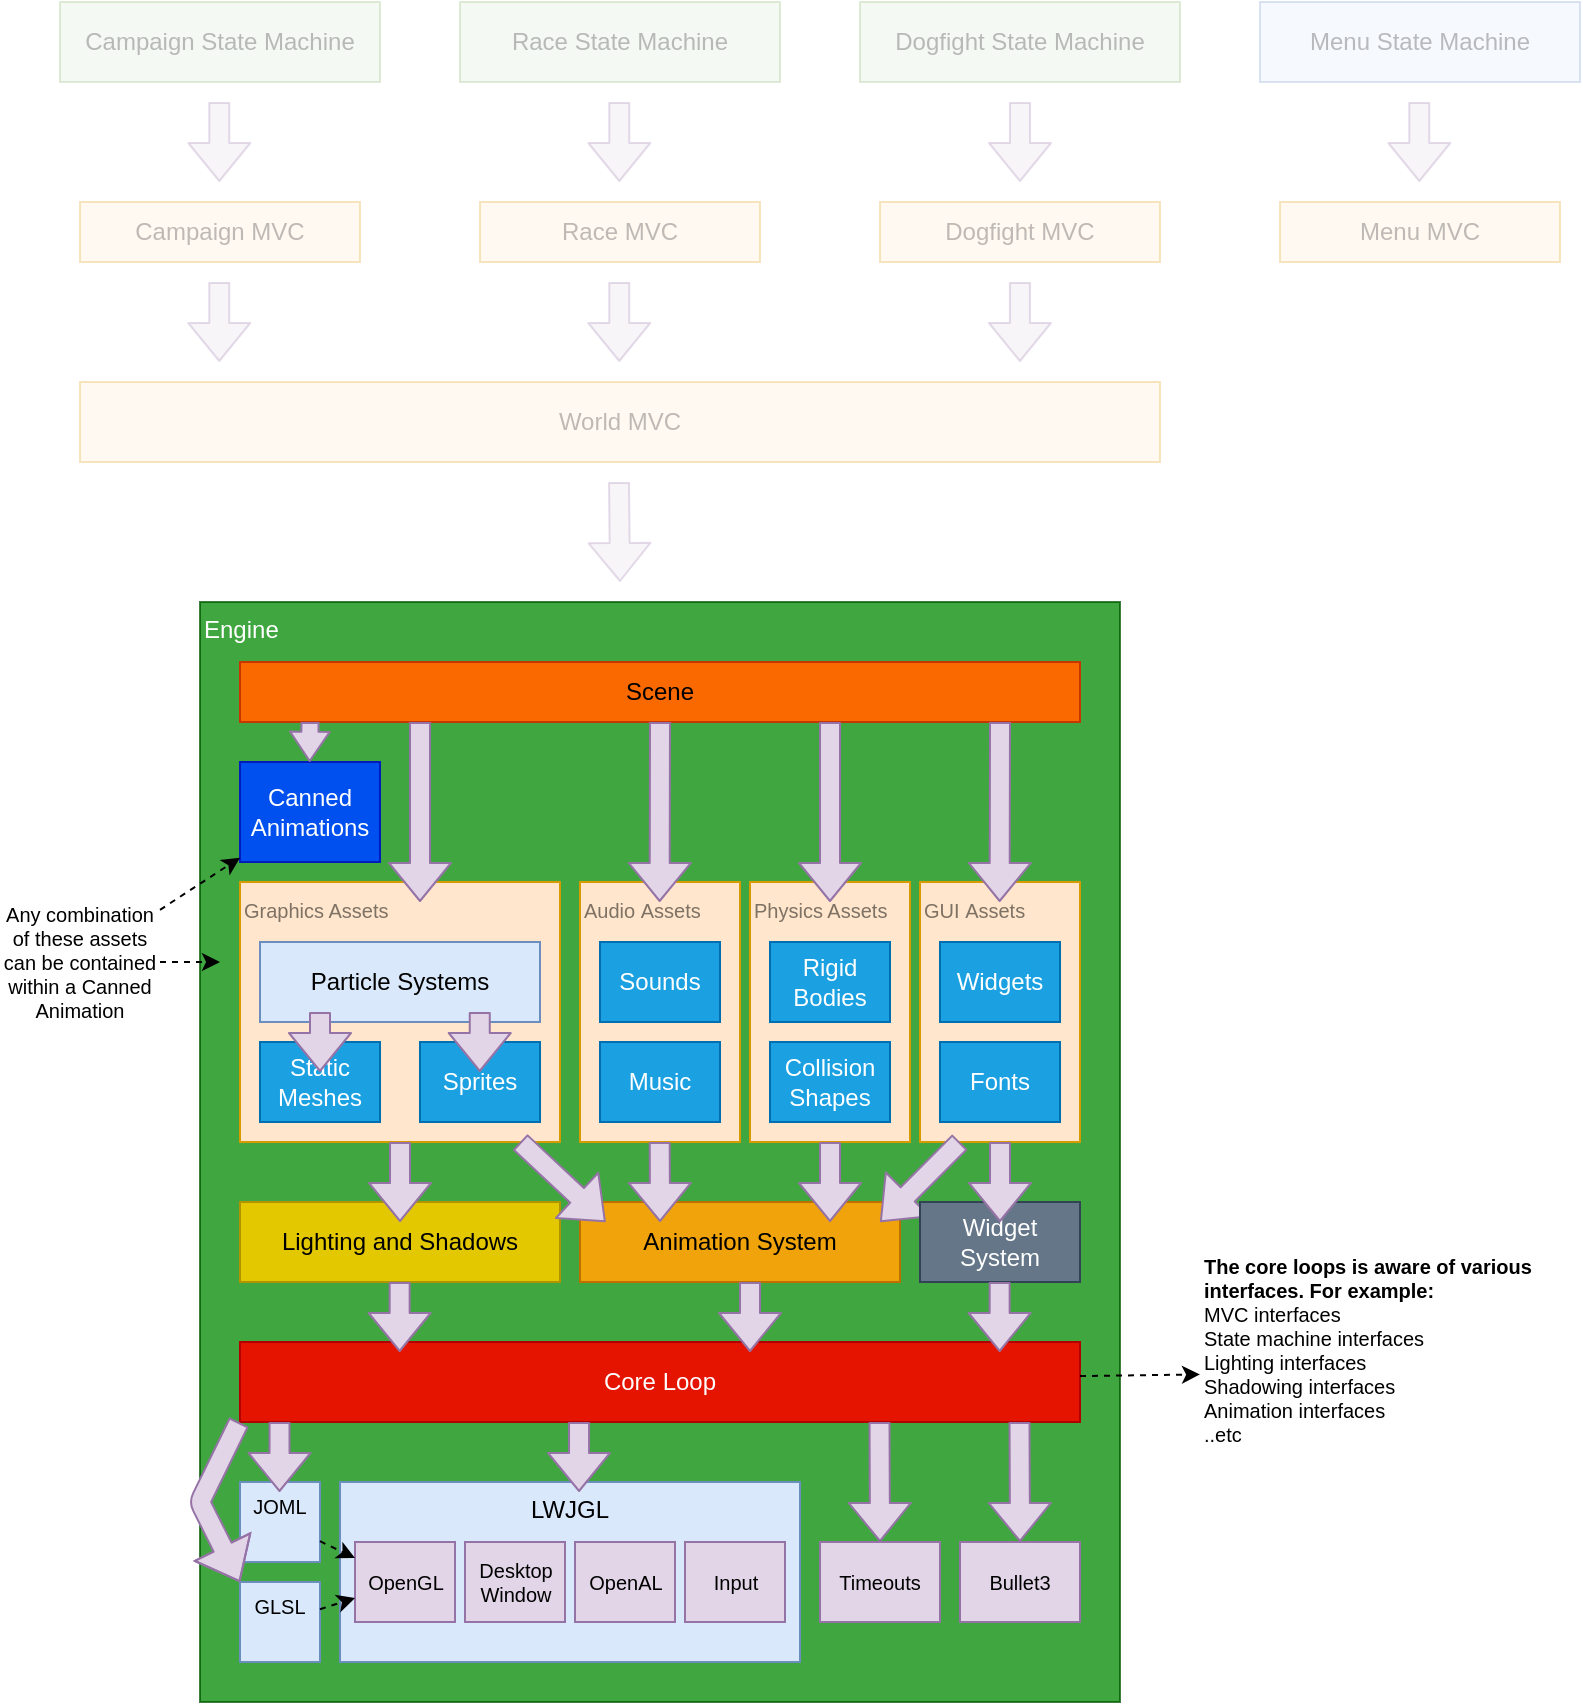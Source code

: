 <mxfile version="15.2.7" type="device"><diagram id="wMQfgEwa4ME4f0ZCR9j6" name="Page-1"><mxGraphModel dx="362" dy="269" grid="1" gridSize="10" guides="1" tooltips="1" connect="1" arrows="1" fold="1" page="1" pageScale="1" pageWidth="850" pageHeight="1100" math="0" shadow="0"><root><mxCell id="0"/><mxCell id="1" parent="0"/><mxCell id="sYKZOzXiH0Bxex339PH9-29" value="Engine" style="rounded=0;whiteSpace=wrap;html=1;fillColor=#008a00;strokeColor=#005700;verticalAlign=top;align=left;fontColor=#ffffff;opacity=75;" parent="1" vertex="1"><mxGeometry x="110" y="340" width="460" height="550" as="geometry"/></mxCell><mxCell id="sYKZOzXiH0Bxex339PH9-39" value="&lt;font style=&quot;font-size: 10px&quot;&gt;GUI&amp;nbsp;&lt;/font&gt;&lt;span style=&quot;font-size: 10px&quot;&gt;Assets&lt;/span&gt;" style="rounded=0;whiteSpace=wrap;html=1;fillColor=#ffe6cc;strokeColor=#d79b00;textOpacity=50;verticalAlign=top;align=left;" parent="1" vertex="1"><mxGeometry x="470" y="480" width="80" height="130" as="geometry"/></mxCell><mxCell id="sYKZOzXiH0Bxex339PH9-40" value="&lt;font style=&quot;font-size: 10px&quot;&gt;Audio&amp;nbsp;&lt;/font&gt;&lt;span style=&quot;font-size: 10px&quot;&gt;Assets&lt;/span&gt;" style="rounded=0;whiteSpace=wrap;html=1;fillColor=#ffe6cc;strokeColor=#d79b00;textOpacity=50;verticalAlign=top;align=left;" parent="1" vertex="1"><mxGeometry x="300" y="480" width="80" height="130" as="geometry"/></mxCell><mxCell id="sYKZOzXiH0Bxex339PH9-41" value="&lt;font style=&quot;font-size: 10px&quot;&gt;Graphics Assets&lt;/font&gt;" style="rounded=0;whiteSpace=wrap;html=1;fillColor=#ffe6cc;strokeColor=#d79b00;textOpacity=50;verticalAlign=top;align=left;" parent="1" vertex="1"><mxGeometry x="130" y="480" width="160" height="130" as="geometry"/></mxCell><mxCell id="sYKZOzXiH0Bxex339PH9-6" value="LWJGL" style="rounded=0;whiteSpace=wrap;html=1;fillColor=#dae8fc;strokeColor=#6c8ebf;verticalAlign=top;" parent="1" vertex="1"><mxGeometry x="180" y="780" width="230" height="90" as="geometry"/></mxCell><mxCell id="lD8oHmM55fNpQJxqHNqm-1" value="Campaign MVC" style="rounded=0;whiteSpace=wrap;html=1;fillColor=#ffe6cc;strokeColor=#d79b00;opacity=25;textOpacity=25;align=center;verticalAlign=middle;" parent="1" vertex="1"><mxGeometry x="50" y="140" width="140" height="30" as="geometry"/></mxCell><mxCell id="lD8oHmM55fNpQJxqHNqm-2" value="Race MVC" style="rounded=0;whiteSpace=wrap;html=1;fillColor=#ffe6cc;strokeColor=#d79b00;opacity=25;textOpacity=25;align=center;verticalAlign=middle;" parent="1" vertex="1"><mxGeometry x="250" y="140" width="140" height="30" as="geometry"/></mxCell><mxCell id="lD8oHmM55fNpQJxqHNqm-3" value="Dogfight MVC" style="rounded=0;whiteSpace=wrap;html=1;fillColor=#ffe6cc;strokeColor=#d79b00;opacity=25;textOpacity=25;align=center;verticalAlign=middle;" parent="1" vertex="1"><mxGeometry x="450" y="140" width="140" height="30" as="geometry"/></mxCell><mxCell id="lD8oHmM55fNpQJxqHNqm-4" value="World MVC" style="rounded=0;whiteSpace=wrap;html=1;fillColor=#ffe6cc;strokeColor=#d79b00;opacity=25;textOpacity=25;align=center;verticalAlign=middle;" parent="1" vertex="1"><mxGeometry x="50" y="230" width="540" height="40" as="geometry"/></mxCell><mxCell id="lD8oHmM55fNpQJxqHNqm-5" value="Campaign State Machine" style="rounded=0;whiteSpace=wrap;html=1;fillColor=#d5e8d4;strokeColor=#82b366;opacity=25;textOpacity=25;" parent="1" vertex="1"><mxGeometry x="40" y="40" width="160" height="40" as="geometry"/></mxCell><mxCell id="lD8oHmM55fNpQJxqHNqm-6" value="Race State Machine" style="rounded=0;whiteSpace=wrap;html=1;fillColor=#d5e8d4;strokeColor=#82b366;opacity=25;textOpacity=25;" parent="1" vertex="1"><mxGeometry x="240" y="40" width="160" height="40" as="geometry"/></mxCell><mxCell id="lD8oHmM55fNpQJxqHNqm-7" value="Dogfight State Machine" style="rounded=0;whiteSpace=wrap;html=1;fillColor=#d5e8d4;strokeColor=#82b366;opacity=25;textOpacity=25;" parent="1" vertex="1"><mxGeometry x="440" y="40" width="160" height="40" as="geometry"/></mxCell><mxCell id="sYKZOzXiH0Bxex339PH9-1" value="OpenGL" style="rounded=0;whiteSpace=wrap;html=1;fillColor=#e1d5e7;strokeColor=#9673a6;fontSize=10;" parent="1" vertex="1"><mxGeometry x="187.5" y="810" width="50" height="40" as="geometry"/></mxCell><mxCell id="sYKZOzXiH0Bxex339PH9-2" value="OpenAL" style="rounded=0;whiteSpace=wrap;html=1;fillColor=#e1d5e7;strokeColor=#9673a6;fontSize=10;" parent="1" vertex="1"><mxGeometry x="297.5" y="810" width="50" height="40" as="geometry"/></mxCell><mxCell id="sYKZOzXiH0Bxex339PH9-3" value="Input" style="rounded=0;whiteSpace=wrap;html=1;fillColor=#e1d5e7;strokeColor=#9673a6;fontSize=10;" parent="1" vertex="1"><mxGeometry x="352.5" y="810" width="50" height="40" as="geometry"/></mxCell><mxCell id="sYKZOzXiH0Bxex339PH9-4" value="Timeouts" style="rounded=0;whiteSpace=wrap;html=1;fillColor=#e1d5e7;strokeColor=#9673a6;fontSize=10;" parent="1" vertex="1"><mxGeometry x="420" y="810" width="60" height="40" as="geometry"/></mxCell><mxCell id="sYKZOzXiH0Bxex339PH9-7" value="JOML" style="rounded=0;whiteSpace=wrap;html=1;fillColor=#dae8fc;strokeColor=#6c8ebf;verticalAlign=top;fontSize=10;" parent="1" vertex="1"><mxGeometry x="130" y="780" width="40" height="40" as="geometry"/></mxCell><mxCell id="sYKZOzXiH0Bxex339PH9-8" value="" style="endArrow=classic;html=1;dashed=1;" parent="1" source="sYKZOzXiH0Bxex339PH9-7" target="sYKZOzXiH0Bxex339PH9-1" edge="1"><mxGeometry width="50" height="50" relative="1" as="geometry"><mxPoint x="90" y="710" as="sourcePoint"/><mxPoint x="140" y="660" as="targetPoint"/></mxGeometry></mxCell><mxCell id="sYKZOzXiH0Bxex339PH9-9" value="GLSL" style="rounded=0;whiteSpace=wrap;html=1;fillColor=#dae8fc;strokeColor=#6c8ebf;verticalAlign=top;fontSize=10;" parent="1" vertex="1"><mxGeometry x="130" y="830" width="40" height="40" as="geometry"/></mxCell><mxCell id="sYKZOzXiH0Bxex339PH9-10" value="" style="endArrow=classic;html=1;dashed=1;" parent="1" source="sYKZOzXiH0Bxex339PH9-9" target="sYKZOzXiH0Bxex339PH9-1" edge="1"><mxGeometry width="50" height="50" relative="1" as="geometry"><mxPoint x="80" y="815.714" as="sourcePoint"/><mxPoint x="140" y="832.857" as="targetPoint"/></mxGeometry></mxCell><mxCell id="sYKZOzXiH0Bxex339PH9-11" value="Core Loop" style="rounded=0;whiteSpace=wrap;html=1;fillColor=#e51400;strokeColor=#B20000;fontColor=#ffffff;" parent="1" vertex="1"><mxGeometry x="130" y="710" width="420" height="40" as="geometry"/></mxCell><mxCell id="sYKZOzXiH0Bxex339PH9-20" value="Bullet3" style="rounded=0;whiteSpace=wrap;html=1;fillColor=#e1d5e7;strokeColor=#9673a6;fontSize=10;" parent="1" vertex="1"><mxGeometry x="490" y="810" width="60" height="40" as="geometry"/></mxCell><mxCell id="sYKZOzXiH0Bxex339PH9-21" value="Particle Systems" style="rounded=0;whiteSpace=wrap;html=1;fillColor=#dae8fc;strokeColor=#6c8ebf;verticalAlign=middle;" parent="1" vertex="1"><mxGeometry x="140" y="510" width="140" height="40" as="geometry"/></mxCell><mxCell id="sYKZOzXiH0Bxex339PH9-22" value="Lighting and Shadows" style="rounded=0;whiteSpace=wrap;html=1;fillColor=#e3c800;strokeColor=#B09500;verticalAlign=middle;fontColor=#000000;" parent="1" vertex="1"><mxGeometry x="130" y="640" width="160" height="40" as="geometry"/></mxCell><mxCell id="sYKZOzXiH0Bxex339PH9-23" value="Animation System" style="rounded=0;whiteSpace=wrap;html=1;fillColor=#f0a30a;strokeColor=#BD7000;verticalAlign=middle;fontColor=#000000;" parent="1" vertex="1"><mxGeometry x="300" y="640" width="160" height="40" as="geometry"/></mxCell><mxCell id="sYKZOzXiH0Bxex339PH9-28" value="Canned Animations" style="rounded=0;whiteSpace=wrap;html=1;fillColor=#0050ef;strokeColor=#001DBC;verticalAlign=middle;fontColor=#ffffff;" parent="1" vertex="1"><mxGeometry x="130" y="420" width="70" height="50" as="geometry"/></mxCell><mxCell id="sYKZOzXiH0Bxex339PH9-30" value="Scene" style="rounded=0;whiteSpace=wrap;html=1;fillColor=#fa6800;strokeColor=#C73500;verticalAlign=middle;fontColor=#000000;" parent="1" vertex="1"><mxGeometry x="130" y="370" width="420" height="30" as="geometry"/></mxCell><mxCell id="sYKZOzXiH0Bxex339PH9-36" value="Widgets" style="rounded=0;whiteSpace=wrap;html=1;fillColor=#1ba1e2;strokeColor=#006EAF;verticalAlign=middle;fontColor=#ffffff;" parent="1" vertex="1"><mxGeometry x="480" y="510" width="60" height="40" as="geometry"/></mxCell><mxCell id="sYKZOzXiH0Bxex339PH9-37" value="Fonts" style="rounded=0;whiteSpace=wrap;html=1;fillColor=#1ba1e2;strokeColor=#006EAF;verticalAlign=middle;fontColor=#ffffff;" parent="1" vertex="1"><mxGeometry x="480" y="560" width="60" height="40" as="geometry"/></mxCell><mxCell id="pnfvWDVFDB4ZAyu1LCvl-1" value="Static Meshes" style="rounded=0;whiteSpace=wrap;html=1;fillColor=#1ba1e2;strokeColor=#006EAF;verticalAlign=middle;fontColor=#ffffff;" parent="1" vertex="1"><mxGeometry x="140" y="560" width="60" height="40" as="geometry"/></mxCell><mxCell id="pnfvWDVFDB4ZAyu1LCvl-2" value="Sprites" style="rounded=0;whiteSpace=wrap;html=1;fillColor=#1ba1e2;strokeColor=#006EAF;verticalAlign=middle;fontColor=#ffffff;" parent="1" vertex="1"><mxGeometry x="220" y="560" width="60" height="40" as="geometry"/></mxCell><mxCell id="pnfvWDVFDB4ZAyu1LCvl-3" value="Sounds" style="rounded=0;whiteSpace=wrap;html=1;fillColor=#1ba1e2;strokeColor=#006EAF;verticalAlign=middle;fontColor=#ffffff;" parent="1" vertex="1"><mxGeometry x="310" y="510" width="60" height="40" as="geometry"/></mxCell><mxCell id="pnfvWDVFDB4ZAyu1LCvl-4" value="Music" style="rounded=0;whiteSpace=wrap;html=1;fillColor=#1ba1e2;strokeColor=#006EAF;verticalAlign=middle;fontColor=#ffffff;" parent="1" vertex="1"><mxGeometry x="310" y="560" width="60" height="40" as="geometry"/></mxCell><mxCell id="pnfvWDVFDB4ZAyu1LCvl-5" value="Menu MVC" style="rounded=0;whiteSpace=wrap;html=1;fillColor=#ffe6cc;strokeColor=#d79b00;opacity=25;textOpacity=25;align=center;verticalAlign=middle;" parent="1" vertex="1"><mxGeometry x="650" y="140" width="140" height="30" as="geometry"/></mxCell><mxCell id="pnfvWDVFDB4ZAyu1LCvl-6" value="Menu State Machine" style="rounded=0;whiteSpace=wrap;html=1;fillColor=#dae8fc;strokeColor=#6c8ebf;opacity=25;textOpacity=25;" parent="1" vertex="1"><mxGeometry x="640" y="40" width="160" height="40" as="geometry"/></mxCell><mxCell id="pnfvWDVFDB4ZAyu1LCvl-7" value="" style="shape=flexArrow;endArrow=classic;html=1;fontSize=10;opacity=25;fillColor=#e1d5e7;strokeColor=#9673a6;" parent="1" edge="1"><mxGeometry width="50" height="50" relative="1" as="geometry"><mxPoint x="119.66" y="90" as="sourcePoint"/><mxPoint x="119.66" y="130" as="targetPoint"/></mxGeometry></mxCell><mxCell id="pnfvWDVFDB4ZAyu1LCvl-8" value="" style="shape=flexArrow;endArrow=classic;html=1;fontSize=10;opacity=25;fillColor=#e1d5e7;strokeColor=#9673a6;" parent="1" edge="1"><mxGeometry width="50" height="50" relative="1" as="geometry"><mxPoint x="319.66" y="90" as="sourcePoint"/><mxPoint x="319.66" y="130" as="targetPoint"/></mxGeometry></mxCell><mxCell id="pnfvWDVFDB4ZAyu1LCvl-9" value="" style="shape=flexArrow;endArrow=classic;html=1;fontSize=10;opacity=25;fillColor=#e1d5e7;strokeColor=#9673a6;" parent="1" edge="1"><mxGeometry width="50" height="50" relative="1" as="geometry"><mxPoint x="520.0" y="90" as="sourcePoint"/><mxPoint x="520.0" y="130" as="targetPoint"/></mxGeometry></mxCell><mxCell id="pnfvWDVFDB4ZAyu1LCvl-10" value="" style="shape=flexArrow;endArrow=classic;html=1;fontSize=10;opacity=25;fillColor=#e1d5e7;strokeColor=#9673a6;" parent="1" edge="1"><mxGeometry width="50" height="50" relative="1" as="geometry"><mxPoint x="719.66" y="90" as="sourcePoint"/><mxPoint x="719.66" y="130" as="targetPoint"/></mxGeometry></mxCell><mxCell id="pnfvWDVFDB4ZAyu1LCvl-13" value="" style="shape=flexArrow;endArrow=classic;html=1;fontSize=10;opacity=25;fillColor=#e1d5e7;strokeColor=#9673a6;" parent="1" edge="1"><mxGeometry width="50" height="50" relative="1" as="geometry"><mxPoint x="119.63" y="180" as="sourcePoint"/><mxPoint x="119.63" y="220" as="targetPoint"/></mxGeometry></mxCell><mxCell id="pnfvWDVFDB4ZAyu1LCvl-14" value="" style="shape=flexArrow;endArrow=classic;html=1;fontSize=10;opacity=25;fillColor=#e1d5e7;strokeColor=#9673a6;" parent="1" edge="1"><mxGeometry width="50" height="50" relative="1" as="geometry"><mxPoint x="319.63" y="180" as="sourcePoint"/><mxPoint x="319.63" y="220" as="targetPoint"/></mxGeometry></mxCell><mxCell id="pnfvWDVFDB4ZAyu1LCvl-15" value="" style="shape=flexArrow;endArrow=classic;html=1;fontSize=10;opacity=25;fillColor=#e1d5e7;strokeColor=#9673a6;" parent="1" edge="1"><mxGeometry width="50" height="50" relative="1" as="geometry"><mxPoint x="519.97" y="180" as="sourcePoint"/><mxPoint x="519.97" y="220" as="targetPoint"/></mxGeometry></mxCell><mxCell id="pnfvWDVFDB4ZAyu1LCvl-16" value="" style="shape=flexArrow;endArrow=classic;html=1;fontSize=10;opacity=25;fillColor=#e1d5e7;strokeColor=#9673a6;" parent="1" edge="1"><mxGeometry width="50" height="50" relative="1" as="geometry"><mxPoint x="319.52" y="280" as="sourcePoint"/><mxPoint x="320" y="330" as="targetPoint"/></mxGeometry></mxCell><mxCell id="pnfvWDVFDB4ZAyu1LCvl-17" value="" style="shape=flexArrow;endArrow=classic;html=1;fontSize=10;fillColor=#e1d5e7;strokeColor=#9673a6;" parent="1" edge="1"><mxGeometry width="50" height="50" relative="1" as="geometry"><mxPoint x="170" y="545" as="sourcePoint"/><mxPoint x="170" y="575" as="targetPoint"/></mxGeometry></mxCell><mxCell id="pnfvWDVFDB4ZAyu1LCvl-18" value="" style="shape=flexArrow;endArrow=classic;html=1;fontSize=10;fillColor=#e1d5e7;strokeColor=#9673a6;" parent="1" edge="1"><mxGeometry width="50" height="50" relative="1" as="geometry"><mxPoint x="249.88" y="545" as="sourcePoint"/><mxPoint x="249.88" y="575" as="targetPoint"/></mxGeometry></mxCell><mxCell id="pnfvWDVFDB4ZAyu1LCvl-20" value="" style="shape=flexArrow;endArrow=classic;html=1;fontSize=10;fillColor=#e1d5e7;strokeColor=#9673a6;" parent="1" edge="1"><mxGeometry width="50" height="50" relative="1" as="geometry"><mxPoint x="220" y="400" as="sourcePoint"/><mxPoint x="220" y="490" as="targetPoint"/></mxGeometry></mxCell><mxCell id="pnfvWDVFDB4ZAyu1LCvl-23" value="&lt;span style=&quot;font-size: 10px&quot;&gt;Physics Assets&lt;/span&gt;" style="rounded=0;whiteSpace=wrap;html=1;fillColor=#ffe6cc;strokeColor=#d79b00;textOpacity=50;verticalAlign=top;align=left;" parent="1" vertex="1"><mxGeometry x="385" y="480" width="80" height="130" as="geometry"/></mxCell><mxCell id="pnfvWDVFDB4ZAyu1LCvl-24" value="Rigid Bodies" style="rounded=0;whiteSpace=wrap;html=1;fillColor=#1ba1e2;strokeColor=#006EAF;verticalAlign=middle;fontColor=#ffffff;" parent="1" vertex="1"><mxGeometry x="395" y="510" width="60" height="40" as="geometry"/></mxCell><mxCell id="pnfvWDVFDB4ZAyu1LCvl-25" value="Collision Shapes" style="rounded=0;whiteSpace=wrap;html=1;fillColor=#1ba1e2;strokeColor=#006EAF;verticalAlign=middle;fontColor=#ffffff;" parent="1" vertex="1"><mxGeometry x="395" y="560" width="60" height="40" as="geometry"/></mxCell><mxCell id="pnfvWDVFDB4ZAyu1LCvl-30" value="" style="shape=flexArrow;endArrow=classic;html=1;fontSize=10;fillColor=#e1d5e7;strokeColor=#9673a6;" parent="1" edge="1"><mxGeometry width="50" height="50" relative="1" as="geometry"><mxPoint x="340" y="400" as="sourcePoint"/><mxPoint x="339.83" y="490" as="targetPoint"/></mxGeometry></mxCell><mxCell id="pnfvWDVFDB4ZAyu1LCvl-31" value="" style="shape=flexArrow;endArrow=classic;html=1;fontSize=10;fillColor=#e1d5e7;strokeColor=#9673a6;" parent="1" edge="1"><mxGeometry width="50" height="50" relative="1" as="geometry"><mxPoint x="425" y="400" as="sourcePoint"/><mxPoint x="425" y="490" as="targetPoint"/></mxGeometry></mxCell><mxCell id="pnfvWDVFDB4ZAyu1LCvl-32" value="" style="shape=flexArrow;endArrow=classic;html=1;fontSize=10;fillColor=#e1d5e7;strokeColor=#9673a6;" parent="1" edge="1"><mxGeometry width="50" height="50" relative="1" as="geometry"><mxPoint x="510" y="400" as="sourcePoint"/><mxPoint x="509.83" y="490" as="targetPoint"/></mxGeometry></mxCell><mxCell id="pnfvWDVFDB4ZAyu1LCvl-33" value="" style="shape=flexArrow;endArrow=classic;html=1;fontSize=10;fillColor=#e1d5e7;strokeColor=#9673a6;width=8.544;endSize=4.544;endWidth=10.308;" parent="1" edge="1"><mxGeometry width="50" height="50" relative="1" as="geometry"><mxPoint x="165" y="400" as="sourcePoint"/><mxPoint x="164.83" y="420" as="targetPoint"/></mxGeometry></mxCell><mxCell id="pnfvWDVFDB4ZAyu1LCvl-40" value="" style="shape=flexArrow;endArrow=classic;html=1;fontSize=10;fillColor=#e1d5e7;strokeColor=#9673a6;" parent="1" edge="1"><mxGeometry width="50" height="50" relative="1" as="geometry"><mxPoint x="210" y="610" as="sourcePoint"/><mxPoint x="210" y="650" as="targetPoint"/></mxGeometry></mxCell><mxCell id="yKR4nys4n1MZ-bXV7Kfm-2" value="" style="shape=flexArrow;endArrow=classic;html=1;fontSize=10;fillColor=#e1d5e7;strokeColor=#9673a6;entryX=0.08;entryY=0.25;entryDx=0;entryDy=0;entryPerimeter=0;" parent="1" target="sYKZOzXiH0Bxex339PH9-23" edge="1"><mxGeometry width="50" height="50" relative="1" as="geometry"><mxPoint x="270.0" y="610" as="sourcePoint"/><mxPoint x="340" y="660" as="targetPoint"/><Array as="points"/></mxGeometry></mxCell><mxCell id="yKR4nys4n1MZ-bXV7Kfm-4" value="" style="shape=flexArrow;endArrow=classic;html=1;fontSize=10;fillColor=#e1d5e7;strokeColor=#9673a6;" parent="1" edge="1"><mxGeometry width="50" height="50" relative="1" as="geometry"><mxPoint x="425" y="610" as="sourcePoint"/><mxPoint x="425" y="650" as="targetPoint"/></mxGeometry></mxCell><mxCell id="yKR4nys4n1MZ-bXV7Kfm-5" value="" style="shape=flexArrow;endArrow=classic;html=1;fontSize=10;fillColor=#e1d5e7;strokeColor=#9673a6;entryX=0.938;entryY=0.25;entryDx=0;entryDy=0;entryPerimeter=0;exitX=0.25;exitY=1;exitDx=0;exitDy=0;" parent="1" edge="1" target="sYKZOzXiH0Bxex339PH9-23" source="sYKZOzXiH0Bxex339PH9-39"><mxGeometry width="50" height="50" relative="1" as="geometry"><mxPoint x="510" y="610" as="sourcePoint"/><mxPoint x="509.92" y="660" as="targetPoint"/></mxGeometry></mxCell><mxCell id="yKR4nys4n1MZ-bXV7Kfm-6" value="Any combination of these assets can be contained within a Canned Animation" style="text;html=1;strokeColor=none;fillColor=none;align=center;verticalAlign=middle;whiteSpace=wrap;rounded=0;fontSize=10;" parent="1" vertex="1"><mxGeometry x="10" y="480" width="80" height="80" as="geometry"/></mxCell><mxCell id="yKR4nys4n1MZ-bXV7Kfm-7" value="" style="endArrow=classic;html=1;fontSize=10;dashed=1;" parent="1" source="yKR4nys4n1MZ-bXV7Kfm-6" target="sYKZOzXiH0Bxex339PH9-28" edge="1"><mxGeometry width="50" height="50" relative="1" as="geometry"><mxPoint y="470" as="sourcePoint"/><mxPoint x="50" y="420" as="targetPoint"/></mxGeometry></mxCell><mxCell id="yKR4nys4n1MZ-bXV7Kfm-8" value="" style="endArrow=classic;html=1;fontSize=10;dashed=1;" parent="1" source="yKR4nys4n1MZ-bXV7Kfm-6" edge="1"><mxGeometry width="50" height="50" relative="1" as="geometry"><mxPoint x="100" y="500.435" as="sourcePoint"/><mxPoint x="120" y="520" as="targetPoint"/></mxGeometry></mxCell><mxCell id="yKR4nys4n1MZ-bXV7Kfm-9" value="" style="shape=flexArrow;endArrow=classic;html=1;fontSize=10;fillColor=#e1d5e7;strokeColor=#9673a6;" parent="1" edge="1"><mxGeometry width="50" height="50" relative="1" as="geometry"><mxPoint x="385.0" y="680.0" as="sourcePoint"/><mxPoint x="385" y="715" as="targetPoint"/></mxGeometry></mxCell><mxCell id="yKR4nys4n1MZ-bXV7Kfm-10" value="" style="shape=flexArrow;endArrow=classic;html=1;fontSize=10;fillColor=#e1d5e7;strokeColor=#9673a6;" parent="1" edge="1"><mxGeometry width="50" height="50" relative="1" as="geometry"><mxPoint x="209.83" y="680" as="sourcePoint"/><mxPoint x="209.83" y="715" as="targetPoint"/></mxGeometry></mxCell><mxCell id="yKR4nys4n1MZ-bXV7Kfm-11" value="" style="shape=flexArrow;endArrow=classic;html=1;fontSize=10;fillColor=#e1d5e7;strokeColor=#9673a6;" parent="1" edge="1"><mxGeometry width="50" height="50" relative="1" as="geometry"><mxPoint x="149.76" y="750" as="sourcePoint"/><mxPoint x="149.76" y="785" as="targetPoint"/></mxGeometry></mxCell><mxCell id="yKR4nys4n1MZ-bXV7Kfm-12" value="" style="shape=flexArrow;endArrow=classic;html=1;fontSize=10;fillColor=#e1d5e7;strokeColor=#9673a6;" parent="1" edge="1"><mxGeometry width="50" height="50" relative="1" as="geometry"><mxPoint x="299.52" y="750" as="sourcePoint"/><mxPoint x="299.52" y="785" as="targetPoint"/></mxGeometry></mxCell><mxCell id="yKR4nys4n1MZ-bXV7Kfm-13" value="" style="shape=flexArrow;endArrow=classic;html=1;fontSize=10;fillColor=#e1d5e7;strokeColor=#9673a6;entryX=0.5;entryY=0;entryDx=0;entryDy=0;" parent="1" target="sYKZOzXiH0Bxex339PH9-4" edge="1"><mxGeometry width="50" height="50" relative="1" as="geometry"><mxPoint x="449.76" y="750" as="sourcePoint"/><mxPoint x="449.76" y="785" as="targetPoint"/></mxGeometry></mxCell><mxCell id="yKR4nys4n1MZ-bXV7Kfm-14" value="" style="shape=flexArrow;endArrow=classic;html=1;fontSize=10;fillColor=#e1d5e7;strokeColor=#9673a6;entryX=0.5;entryY=0;entryDx=0;entryDy=0;" parent="1" target="sYKZOzXiH0Bxex339PH9-20" edge="1"><mxGeometry width="50" height="50" relative="1" as="geometry"><mxPoint x="519.76" y="750" as="sourcePoint"/><mxPoint x="519.76" y="785" as="targetPoint"/></mxGeometry></mxCell><mxCell id="yKR4nys4n1MZ-bXV7Kfm-15" value="" style="shape=flexArrow;endArrow=classic;html=1;fontSize=10;fillColor=#e1d5e7;strokeColor=#9673a6;entryX=0;entryY=0;entryDx=0;entryDy=0;" parent="1" target="sYKZOzXiH0Bxex339PH9-9" edge="1"><mxGeometry width="50" height="50" relative="1" as="geometry"><mxPoint x="129.52" y="750" as="sourcePoint"/><mxPoint x="129.52" y="785" as="targetPoint"/><Array as="points"><mxPoint x="110" y="790"/></Array></mxGeometry></mxCell><mxCell id="yKR4nys4n1MZ-bXV7Kfm-16" value="&lt;b&gt;The core loops is aware of various interfaces. For example:&lt;/b&gt;&lt;br&gt;MVC interfaces&lt;br&gt;State machine interfaces&lt;br&gt;Lighting&amp;nbsp;interfaces&lt;br&gt;Shadowing&amp;nbsp;interfaces&lt;br&gt;Animation&amp;nbsp;interfaces&lt;br&gt;..etc" style="text;html=1;strokeColor=none;fillColor=none;align=left;verticalAlign=top;whiteSpace=wrap;rounded=0;fontSize=10;" parent="1" vertex="1"><mxGeometry x="610" y="660" width="170" height="130" as="geometry"/></mxCell><mxCell id="yKR4nys4n1MZ-bXV7Kfm-17" value="" style="endArrow=classic;html=1;fontSize=10;dashed=1;" parent="1" source="sYKZOzXiH0Bxex339PH9-11" target="yKR4nys4n1MZ-bXV7Kfm-16" edge="1"><mxGeometry width="50" height="50" relative="1" as="geometry"><mxPoint x="100" y="503.913" as="sourcePoint"/><mxPoint x="140" y="477.826" as="targetPoint"/></mxGeometry></mxCell><mxCell id="QK08G3UwXBGv01xxQo5U-1" value="Desktop Window" style="rounded=0;whiteSpace=wrap;html=1;fillColor=#e1d5e7;strokeColor=#9673a6;fontSize=10;" parent="1" vertex="1"><mxGeometry x="242.5" y="810" width="50" height="40" as="geometry"/></mxCell><mxCell id="IFiiwxNUjGED2QgyeGDx-1" value="Widget System" style="rounded=0;whiteSpace=wrap;html=1;fillColor=#647687;strokeColor=#314354;verticalAlign=middle;fontColor=#ffffff;" vertex="1" parent="1"><mxGeometry x="470" y="640" width="80" height="40" as="geometry"/></mxCell><mxCell id="IFiiwxNUjGED2QgyeGDx-2" value="" style="shape=flexArrow;endArrow=classic;html=1;fontSize=10;fillColor=#e1d5e7;strokeColor=#9673a6;" edge="1" parent="1"><mxGeometry width="50" height="50" relative="1" as="geometry"><mxPoint x="510" y="610" as="sourcePoint"/><mxPoint x="510" y="650" as="targetPoint"/></mxGeometry></mxCell><mxCell id="IFiiwxNUjGED2QgyeGDx-3" value="" style="shape=flexArrow;endArrow=classic;html=1;fontSize=10;fillColor=#e1d5e7;strokeColor=#9673a6;" edge="1" parent="1"><mxGeometry width="50" height="50" relative="1" as="geometry"><mxPoint x="339.86" y="610" as="sourcePoint"/><mxPoint x="340" y="650" as="targetPoint"/></mxGeometry></mxCell><mxCell id="IFiiwxNUjGED2QgyeGDx-4" value="" style="shape=flexArrow;endArrow=classic;html=1;fontSize=10;fillColor=#e1d5e7;strokeColor=#9673a6;" edge="1" parent="1"><mxGeometry width="50" height="50" relative="1" as="geometry"><mxPoint x="509.83" y="680" as="sourcePoint"/><mxPoint x="509.83" y="715" as="targetPoint"/></mxGeometry></mxCell></root></mxGraphModel></diagram></mxfile>